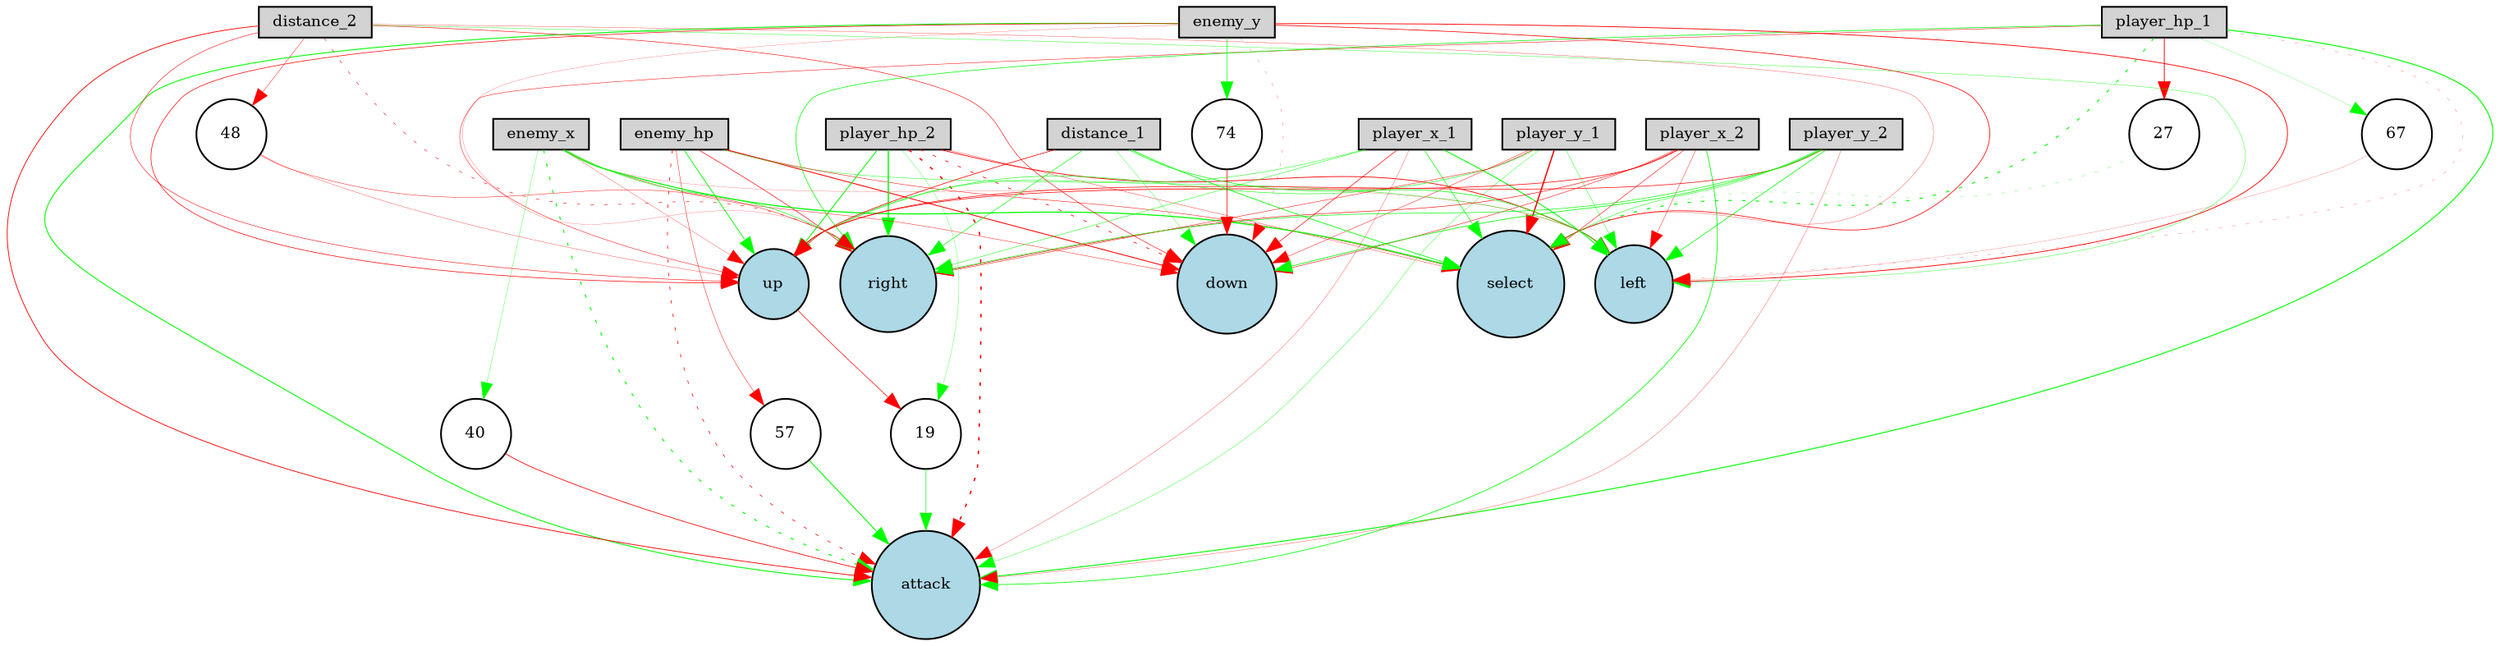 digraph {
	node [fontsize=9 height=0.2 shape=circle width=0.2]
	enemy_hp [fillcolor=lightgray shape=box style=filled]
	player_hp_1 [fillcolor=lightgray shape=box style=filled]
	player_hp_2 [fillcolor=lightgray shape=box style=filled]
	enemy_x [fillcolor=lightgray shape=box style=filled]
	enemy_y [fillcolor=lightgray shape=box style=filled]
	player_x_1 [fillcolor=lightgray shape=box style=filled]
	player_y_1 [fillcolor=lightgray shape=box style=filled]
	player_x_2 [fillcolor=lightgray shape=box style=filled]
	player_y_2 [fillcolor=lightgray shape=box style=filled]
	distance_1 [fillcolor=lightgray shape=box style=filled]
	distance_2 [fillcolor=lightgray shape=box style=filled]
	attack [fillcolor=lightblue style=filled]
	up [fillcolor=lightblue style=filled]
	down [fillcolor=lightblue style=filled]
	left [fillcolor=lightblue style=filled]
	right [fillcolor=lightblue style=filled]
	select [fillcolor=lightblue style=filled]
	67 [fillcolor=white style=filled]
	40 [fillcolor=white style=filled]
	74 [fillcolor=white style=filled]
	48 [fillcolor=white style=filled]
	19 [fillcolor=white style=filled]
	57 [fillcolor=white style=filled]
	27 [fillcolor=white style=filled]
	enemy_x -> select [color=green penwidth=0.627700623530147 style=solid]
	player_hp_1 -> 27 [color=red penwidth=0.47727979086579964 style=solid]
	distance_1 -> down [color=green penwidth=0.1727638357311606 style=solid]
	enemy_hp -> attack [color=red penwidth=0.38739726385430906 style=dotted]
	player_y_1 -> right [color=red penwidth=0.24926631360326218 style=solid]
	distance_2 -> up [color=red penwidth=0.2747061254199685 style=solid]
	player_hp_2 -> left [color=red penwidth=0.4317761628015355 style=solid]
	player_x_2 -> select [color=red penwidth=0.28359377381570994 style=solid]
	player_hp_1 -> right [color=green penwidth=0.36195200193101384 style=solid]
	player_y_2 -> down [color=green penwidth=0.38951036767820013 style=solid]
	enemy_x -> 40 [color=green penwidth=0.1676471936236803 style=solid]
	48 -> up [color=red penwidth=0.15586224195491133 style=solid]
	enemy_x -> down [color=red penwidth=0.21494859555385343 style=solid]
	player_y_1 -> attack [color=green penwidth=0.1911382991192892 style=solid]
	distance_2 -> select [color=red penwidth=0.15374344810286406 style=solid]
	player_hp_1 -> select [color=green penwidth=0.5857025364704765 style=dotted]
	enemy_y -> select [color=red penwidth=0.38642923065102597 style=solid]
	19 -> attack [color=green penwidth=0.3284980272437639 style=solid]
	57 -> attack [color=green penwidth=0.5415276523057616 style=solid]
	player_x_1 -> down [color=red penwidth=0.33791961405464216 style=solid]
	enemy_hp -> 57 [color=red penwidth=0.2287707793349636 style=solid]
	player_hp_1 -> attack [color=green penwidth=0.5653397656288031 style=solid]
	distance_1 -> left [color=green penwidth=0.34388139512692417 style=solid]
	player_hp_1 -> left [color=red penwidth=0.12232687361278322 style=dotted]
	player_hp_1 -> up [color=red penwidth=0.2497869328873416 style=solid]
	enemy_y -> up [color=red penwidth=0.3508964917187536 style=solid]
	distance_2 -> attack [color=red penwidth=0.4438806852154601 style=solid]
	player_x_2 -> attack [color=green penwidth=0.4036386193032978 style=solid]
	player_hp_1 -> 67 [color=green penwidth=0.12594375693428256 style=solid]
	player_x_1 -> attack [color=red penwidth=0.15084389710218446 style=solid]
	40 -> attack [color=red penwidth=0.40431223320392873 style=solid]
	enemy_x -> left [color=red penwidth=0.10852583625438737 style=solid]
	player_hp_2 -> select [color=red penwidth=0.18563555242623844 style=solid]
	distance_1 -> right [color=green penwidth=0.32389334204365317 style=solid]
	distance_2 -> right [color=red penwidth=0.28979632908096686 style=dotted]
	player_hp_2 -> down [color=red penwidth=0.4075379634230514 style=dotted]
	player_x_1 -> right [color=green penwidth=0.24676572269588043 style=solid]
	player_x_2 -> up [color=red penwidth=0.3661958320894565 style=solid]
	player_y_2 -> up [color=red penwidth=0.3481168556041093 style=solid]
	enemy_y -> right [color=red penwidth=0.11004284590657235 style=solid]
	player_y_1 -> left [color=green penwidth=0.2149601739372724 style=solid]
	player_x_2 -> down [color=red penwidth=0.26917722807199734 style=solid]
	enemy_y -> attack [color=green penwidth=0.5315359152352757 style=solid]
	player_y_2 -> select [color=green penwidth=0.24802649398905305 style=solid]
	player_x_1 -> up [color=green penwidth=0.24970611919659552 style=solid]
	player_x_1 -> left [color=green penwidth=0.5137823789541984 style=solid]
	enemy_hp -> down [color=red penwidth=0.5068277840700802 style=solid]
	player_x_2 -> left [color=red penwidth=0.20404454633413888 style=solid]
	27 -> select [color=green penwidth=0.1540713995901187 style=dotted]
	distance_1 -> select [color=green penwidth=0.4126741449475183 style=solid]
	distance_2 -> left [color=green penwidth=0.192561571258893 style=solid]
	player_hp_2 -> up [color=green penwidth=0.5042450607978529 style=solid]
	enemy_y -> 74 [color=green penwidth=0.32103565749111024 style=solid]
	up -> 19 [color=red penwidth=0.34133121915819836 style=solid]
	player_y_2 -> attack [color=red penwidth=0.15225240913704996 style=solid]
	player_hp_2 -> right [color=green penwidth=0.7138116330423278 style=solid]
	distance_2 -> 48 [color=red penwidth=0.21529442036471846 style=solid]
	enemy_x -> attack [color=green penwidth=0.5783192423537256 style=dotted]
	player_y_1 -> down [color=red penwidth=0.22879316394333485 style=solid]
	distance_1 -> up [color=red penwidth=0.37977699320303027 style=solid]
	enemy_y -> left [color=red penwidth=0.4452502444534071 style=solid]
	player_y_2 -> right [color=green penwidth=0.33438559639492216 style=solid]
	enemy_hp -> up [color=green penwidth=0.4379970011180091 style=solid]
	enemy_x -> right [color=green penwidth=0.30821033631224953 style=solid]
	67 -> left [color=red penwidth=0.10161656935130362 style=solid]
	player_hp_2 -> 19 [color=green penwidth=0.15147047211751652 style=solid]
	enemy_hp -> left [color=green penwidth=0.23392632540113661 style=solid]
	player_y_1 -> select [color=red penwidth=0.7431895754221163 style=solid]
	48 -> right [color=red penwidth=0.22161492407291822 style=solid]
	distance_2 -> down [color=red penwidth=0.29509168319680734 style=solid]
	player_x_1 -> select [color=green penwidth=0.34549853633993033 style=solid]
	player_hp_2 -> attack [color=red penwidth=0.7996132742785257 style=dotted]
	player_x_2 -> right [color=red penwidth=0.30558383035222636 style=solid]
	player_y_2 -> left [color=green penwidth=0.37463323902507606 style=solid]
	enemy_x -> up [color=red penwidth=0.14897257582028303 style=solid]
	player_y_1 -> up [color=green penwidth=0.28712934763049713 style=solid]
	enemy_hp -> select [color=red penwidth=0.2483246924330967 style=solid]
	enemy_hp -> right [color=red penwidth=0.32497349071496395 style=solid]
	enemy_y -> down [color=red penwidth=0.1289447211838465 style=dotted]
	74 -> down [color=red penwidth=0.36683696437488367 style=solid]
}
